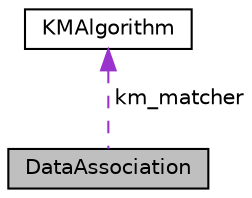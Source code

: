 digraph "DataAssociation"
{
  edge [fontname="Helvetica",fontsize="10",labelfontname="Helvetica",labelfontsize="10"];
  node [fontname="Helvetica",fontsize="10",shape=record];
  Node1 [label="DataAssociation",height=0.2,width=0.4,color="black", fillcolor="grey75", style="filled", fontcolor="black"];
  Node2 -> Node1 [dir="back",color="darkorchid3",fontsize="10",style="dashed",label=" km_matcher" ,fontname="Helvetica"];
  Node2 [label="KMAlgorithm",height=0.2,width=0.4,color="black", fillcolor="white", style="filled",URL="$classKMAlgorithm.html"];
}

